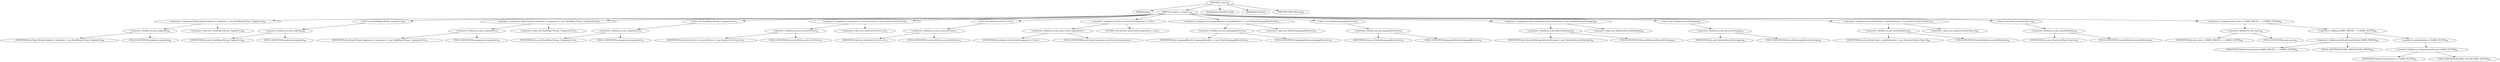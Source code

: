 digraph "&lt;init&gt;" {  
"192" [label = <(METHOD,&lt;init&gt;)<SUB>83</SUB>> ]
"193" [label = <(PARAM,this)<SUB>83</SUB>> ]
"194" [label = <(BLOCK,&lt;empty&gt;,&lt;empty&gt;)<SUB>83</SUB>> ]
"195" [label = <(&lt;operator&gt;.assignment,Map&lt;String,Endpoint&gt; endpoints = new HashMap&lt;String, Endpoint&gt;())<SUB>69</SUB>> ]
"196" [label = <(&lt;operator&gt;.fieldAccess,this.endpoints)<SUB>69</SUB>> ]
"197" [label = <(IDENTIFIER,this,Map&lt;String,Endpoint&gt; endpoints = new HashMap&lt;String, Endpoint&gt;())<SUB>69</SUB>> ]
"198" [label = <(FIELD_IDENTIFIER,endpoints,endpoints)<SUB>69</SUB>> ]
"199" [label = <(&lt;operator&gt;.alloc,new HashMap&lt;String, Endpoint&gt;())<SUB>69</SUB>> ]
"200" [label = <(&lt;init&gt;,new HashMap&lt;String, Endpoint&gt;())<SUB>69</SUB>> ]
"201" [label = <(&lt;operator&gt;.fieldAccess,this.endpoints)<SUB>69</SUB>> ]
"202" [label = <(IDENTIFIER,this,new HashMap&lt;String, Endpoint&gt;())<SUB>69</SUB>> ]
"203" [label = <(FIELD_IDENTIFIER,endpoints,endpoints)<SUB>69</SUB>> ]
"204" [label = <(&lt;operator&gt;.assignment,Map&lt;String,Component&gt; components = new HashMap&lt;String, Component&gt;())<SUB>70</SUB>> ]
"205" [label = <(&lt;operator&gt;.fieldAccess,this.components)<SUB>70</SUB>> ]
"206" [label = <(IDENTIFIER,this,Map&lt;String,Component&gt; components = new HashMap&lt;String, Component&gt;())<SUB>70</SUB>> ]
"207" [label = <(FIELD_IDENTIFIER,components,components)<SUB>70</SUB>> ]
"208" [label = <(&lt;operator&gt;.alloc,new HashMap&lt;String, Component&gt;())<SUB>70</SUB>> ]
"209" [label = <(&lt;init&gt;,new HashMap&lt;String, Component&gt;())<SUB>70</SUB>> ]
"210" [label = <(&lt;operator&gt;.fieldAccess,this.components)<SUB>70</SUB>> ]
"211" [label = <(IDENTIFIER,this,new HashMap&lt;String, Component&gt;())<SUB>70</SUB>> ]
"212" [label = <(FIELD_IDENTIFIER,components,components)<SUB>70</SUB>> ]
"213" [label = <(&lt;operator&gt;.assignment,List&lt;Service&gt; servicesToClose = new ArrayList&lt;Service&gt;())<SUB>72</SUB>> ]
"214" [label = <(&lt;operator&gt;.fieldAccess,this.servicesToClose)<SUB>72</SUB>> ]
"215" [label = <(IDENTIFIER,this,List&lt;Service&gt; servicesToClose = new ArrayList&lt;Service&gt;())<SUB>72</SUB>> ]
"216" [label = <(FIELD_IDENTIFIER,servicesToClose,servicesToClose)<SUB>72</SUB>> ]
"217" [label = <(&lt;operator&gt;.alloc,new ArrayList&lt;Service&gt;())<SUB>72</SUB>> ]
"218" [label = <(&lt;init&gt;,new ArrayList&lt;Service&gt;())<SUB>72</SUB>> ]
"219" [label = <(&lt;operator&gt;.fieldAccess,this.servicesToClose)<SUB>72</SUB>> ]
"220" [label = <(IDENTIFIER,this,new ArrayList&lt;Service&gt;())<SUB>72</SUB>> ]
"221" [label = <(FIELD_IDENTIFIER,servicesToClose,servicesToClose)<SUB>72</SUB>> ]
"222" [label = <(&lt;operator&gt;.assignment,boolean autoCreateComponents = true)<SUB>77</SUB>> ]
"223" [label = <(&lt;operator&gt;.fieldAccess,this.autoCreateComponents)<SUB>77</SUB>> ]
"224" [label = <(IDENTIFIER,this,boolean autoCreateComponents = true)<SUB>77</SUB>> ]
"225" [label = <(FIELD_IDENTIFIER,autoCreateComponents,autoCreateComponents)<SUB>77</SUB>> ]
"226" [label = <(LITERAL,true,boolean autoCreateComponents = true)<SUB>77</SUB>> ]
"227" [label = <(&lt;operator&gt;.assignment,LanguageResolver languageResolver = new DefaultLanguageResolver())<SUB>78</SUB>> ]
"228" [label = <(&lt;operator&gt;.fieldAccess,this.languageResolver)<SUB>78</SUB>> ]
"229" [label = <(IDENTIFIER,this,LanguageResolver languageResolver = new DefaultLanguageResolver())<SUB>78</SUB>> ]
"230" [label = <(FIELD_IDENTIFIER,languageResolver,languageResolver)<SUB>78</SUB>> ]
"231" [label = <(&lt;operator&gt;.alloc,new DefaultLanguageResolver())<SUB>78</SUB>> ]
"232" [label = <(&lt;init&gt;,new DefaultLanguageResolver())<SUB>78</SUB>> ]
"233" [label = <(&lt;operator&gt;.fieldAccess,this.languageResolver)<SUB>78</SUB>> ]
"234" [label = <(IDENTIFIER,this,new DefaultLanguageResolver())<SUB>78</SUB>> ]
"235" [label = <(FIELD_IDENTIFIER,languageResolver,languageResolver)<SUB>78</SUB>> ]
"236" [label = <(&lt;operator&gt;.assignment,LifecycleStrategy lifecycleStrategy = new DefaultLifecycleStrategy())<SUB>80</SUB>> ]
"237" [label = <(&lt;operator&gt;.fieldAccess,this.lifecycleStrategy)<SUB>80</SUB>> ]
"238" [label = <(IDENTIFIER,this,LifecycleStrategy lifecycleStrategy = new DefaultLifecycleStrategy())<SUB>80</SUB>> ]
"239" [label = <(FIELD_IDENTIFIER,lifecycleStrategy,lifecycleStrategy)<SUB>80</SUB>> ]
"240" [label = <(&lt;operator&gt;.alloc,new DefaultLifecycleStrategy())<SUB>80</SUB>> ]
"241" [label = <(&lt;init&gt;,new DefaultLifecycleStrategy())<SUB>80</SUB>> ]
"242" [label = <(&lt;operator&gt;.fieldAccess,this.lifecycleStrategy)<SUB>80</SUB>> ]
"243" [label = <(IDENTIFIER,this,new DefaultLifecycleStrategy())<SUB>80</SUB>> ]
"244" [label = <(FIELD_IDENTIFIER,lifecycleStrategy,lifecycleStrategy)<SUB>80</SUB>> ]
"245" [label = <(&lt;operator&gt;.assignment,List&lt;RouteType&gt; routeDefinitions = new ArrayList&lt;RouteType&gt;())<SUB>81</SUB>> ]
"246" [label = <(&lt;operator&gt;.fieldAccess,this.routeDefinitions)<SUB>81</SUB>> ]
"247" [label = <(IDENTIFIER,this,List&lt;RouteType&gt; routeDefinitions = new ArrayList&lt;RouteType&gt;())<SUB>81</SUB>> ]
"248" [label = <(FIELD_IDENTIFIER,routeDefinitions,routeDefinitions)<SUB>81</SUB>> ]
"249" [label = <(&lt;operator&gt;.alloc,new ArrayList&lt;RouteType&gt;())<SUB>81</SUB>> ]
"250" [label = <(&lt;init&gt;,new ArrayList&lt;RouteType&gt;())<SUB>81</SUB>> ]
"251" [label = <(&lt;operator&gt;.fieldAccess,this.routeDefinitions)<SUB>81</SUB>> ]
"252" [label = <(IDENTIFIER,this,new ArrayList&lt;RouteType&gt;())<SUB>81</SUB>> ]
"253" [label = <(FIELD_IDENTIFIER,routeDefinitions,routeDefinitions)<SUB>81</SUB>> ]
"254" [label = <(&lt;operator&gt;.assignment,this.name = NAME_PREFIX + ++NAME_SUFFIX)<SUB>84</SUB>> ]
"255" [label = <(&lt;operator&gt;.fieldAccess,this.name)<SUB>84</SUB>> ]
"256" [label = <(IDENTIFIER,this,this.name = NAME_PREFIX + ++NAME_SUFFIX)<SUB>84</SUB>> ]
"257" [label = <(FIELD_IDENTIFIER,name,name)<SUB>84</SUB>> ]
"258" [label = <(&lt;operator&gt;.addition,NAME_PREFIX + ++NAME_SUFFIX)<SUB>84</SUB>> ]
"259" [label = <(&lt;operator&gt;.fieldAccess,DefaultCamelContext.NAME_PREFIX)<SUB>84</SUB>> ]
"260" [label = <(IDENTIFIER,DefaultCamelContext,NAME_PREFIX + ++NAME_SUFFIX)<SUB>84</SUB>> ]
"261" [label = <(FIELD_IDENTIFIER,NAME_PREFIX,NAME_PREFIX)<SUB>84</SUB>> ]
"262" [label = <(&lt;operator&gt;.preIncrement,++NAME_SUFFIX)<SUB>84</SUB>> ]
"263" [label = <(&lt;operator&gt;.fieldAccess,DefaultCamelContext.NAME_SUFFIX)<SUB>84</SUB>> ]
"264" [label = <(IDENTIFIER,DefaultCamelContext,++NAME_SUFFIX)<SUB>84</SUB>> ]
"265" [label = <(FIELD_IDENTIFIER,NAME_SUFFIX,NAME_SUFFIX)<SUB>84</SUB>> ]
"266" [label = <(MODIFIER,CONSTRUCTOR)> ]
"267" [label = <(MODIFIER,PUBLIC)> ]
"268" [label = <(METHOD_RETURN,void)<SUB>85</SUB>> ]
  "192" -> "193" 
  "192" -> "194" 
  "192" -> "266" 
  "192" -> "267" 
  "192" -> "268" 
  "194" -> "195" 
  "194" -> "200" 
  "194" -> "204" 
  "194" -> "209" 
  "194" -> "213" 
  "194" -> "218" 
  "194" -> "222" 
  "194" -> "227" 
  "194" -> "232" 
  "194" -> "236" 
  "194" -> "241" 
  "194" -> "245" 
  "194" -> "250" 
  "194" -> "254" 
  "195" -> "196" 
  "195" -> "199" 
  "196" -> "197" 
  "196" -> "198" 
  "200" -> "201" 
  "201" -> "202" 
  "201" -> "203" 
  "204" -> "205" 
  "204" -> "208" 
  "205" -> "206" 
  "205" -> "207" 
  "209" -> "210" 
  "210" -> "211" 
  "210" -> "212" 
  "213" -> "214" 
  "213" -> "217" 
  "214" -> "215" 
  "214" -> "216" 
  "218" -> "219" 
  "219" -> "220" 
  "219" -> "221" 
  "222" -> "223" 
  "222" -> "226" 
  "223" -> "224" 
  "223" -> "225" 
  "227" -> "228" 
  "227" -> "231" 
  "228" -> "229" 
  "228" -> "230" 
  "232" -> "233" 
  "233" -> "234" 
  "233" -> "235" 
  "236" -> "237" 
  "236" -> "240" 
  "237" -> "238" 
  "237" -> "239" 
  "241" -> "242" 
  "242" -> "243" 
  "242" -> "244" 
  "245" -> "246" 
  "245" -> "249" 
  "246" -> "247" 
  "246" -> "248" 
  "250" -> "251" 
  "251" -> "252" 
  "251" -> "253" 
  "254" -> "255" 
  "254" -> "258" 
  "255" -> "256" 
  "255" -> "257" 
  "258" -> "259" 
  "258" -> "262" 
  "259" -> "260" 
  "259" -> "261" 
  "262" -> "263" 
  "263" -> "264" 
  "263" -> "265" 
}
